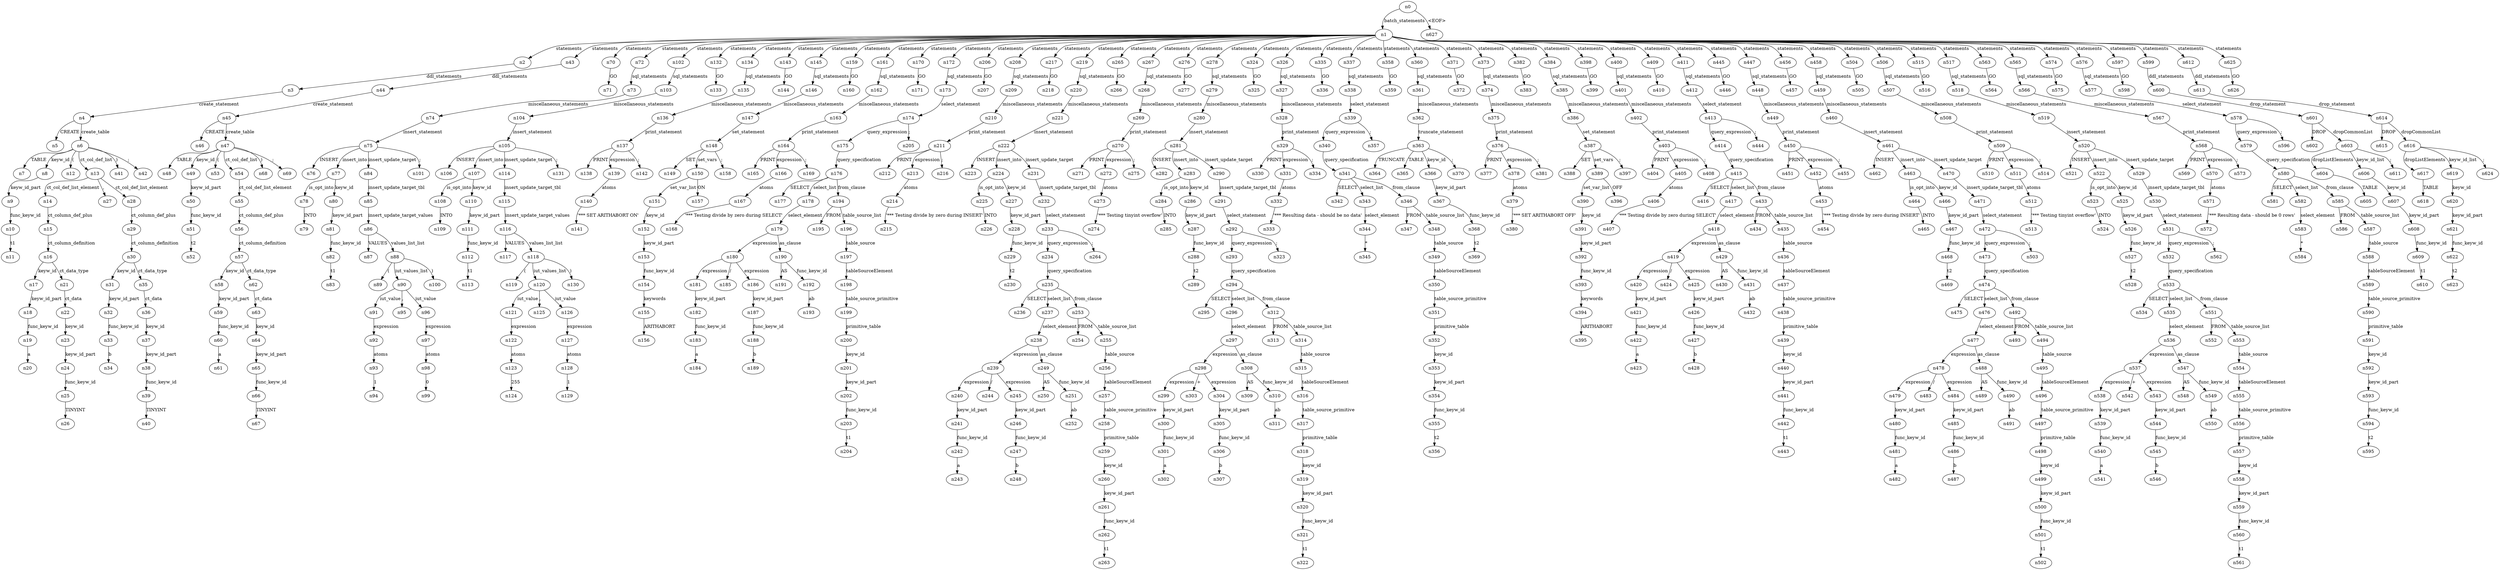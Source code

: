 digraph ParseTree {
  n0 -> n1 [label="batch_statements"];
  n1 -> n2 [label="statements"];
  n2 -> n3 [label="ddl_statements"];
  n3 -> n4 [label="create_statement"];
  n4 -> n5 [label="CREATE"];
  n4 -> n6 [label="create_table"];
  n6 -> n7 [label="TABLE"];
  n6 -> n8 [label="keyw_id"];
  n8 -> n9 [label="keyw_id_part"];
  n9 -> n10 [label="func_keyw_id"];
  n10 -> n11 [label="t1"];
  n6 -> n12 [label="("];
  n6 -> n13 [label="ct_col_def_list"];
  n13 -> n14 [label="ct_col_def_list_element"];
  n14 -> n15 [label="ct_column_def_plus"];
  n15 -> n16 [label="ct_column_definition"];
  n16 -> n17 [label="keyw_id"];
  n17 -> n18 [label="keyw_id_part"];
  n18 -> n19 [label="func_keyw_id"];
  n19 -> n20 [label="a"];
  n16 -> n21 [label="ct_data_type"];
  n21 -> n22 [label="ct_data"];
  n22 -> n23 [label="keyw_id"];
  n23 -> n24 [label="keyw_id_part"];
  n24 -> n25 [label="func_keyw_id"];
  n25 -> n26 [label="TINYINT"];
  n13 -> n27 [label=","];
  n13 -> n28 [label="ct_col_def_list_element"];
  n28 -> n29 [label="ct_column_def_plus"];
  n29 -> n30 [label="ct_column_definition"];
  n30 -> n31 [label="keyw_id"];
  n31 -> n32 [label="keyw_id_part"];
  n32 -> n33 [label="func_keyw_id"];
  n33 -> n34 [label="b"];
  n30 -> n35 [label="ct_data_type"];
  n35 -> n36 [label="ct_data"];
  n36 -> n37 [label="keyw_id"];
  n37 -> n38 [label="keyw_id_part"];
  n38 -> n39 [label="func_keyw_id"];
  n39 -> n40 [label="TINYINT"];
  n6 -> n41 [label=")"];
  n6 -> n42 [label=";"];
  n1 -> n43 [label="statements"];
  n43 -> n44 [label="ddl_statements"];
  n44 -> n45 [label="create_statement"];
  n45 -> n46 [label="CREATE"];
  n45 -> n47 [label="create_table"];
  n47 -> n48 [label="TABLE"];
  n47 -> n49 [label="keyw_id"];
  n49 -> n50 [label="keyw_id_part"];
  n50 -> n51 [label="func_keyw_id"];
  n51 -> n52 [label="t2"];
  n47 -> n53 [label="("];
  n47 -> n54 [label="ct_col_def_list"];
  n54 -> n55 [label="ct_col_def_list_element"];
  n55 -> n56 [label="ct_column_def_plus"];
  n56 -> n57 [label="ct_column_definition"];
  n57 -> n58 [label="keyw_id"];
  n58 -> n59 [label="keyw_id_part"];
  n59 -> n60 [label="func_keyw_id"];
  n60 -> n61 [label="a"];
  n57 -> n62 [label="ct_data_type"];
  n62 -> n63 [label="ct_data"];
  n63 -> n64 [label="keyw_id"];
  n64 -> n65 [label="keyw_id_part"];
  n65 -> n66 [label="func_keyw_id"];
  n66 -> n67 [label="TINYINT"];
  n47 -> n68 [label=")"];
  n47 -> n69 [label=";"];
  n1 -> n70 [label="statements"];
  n70 -> n71 [label="GO"];
  n1 -> n72 [label="statements"];
  n72 -> n73 [label="sql_statements"];
  n73 -> n74 [label="miscellaneous_statements"];
  n74 -> n75 [label="insert_statement"];
  n75 -> n76 [label="INSERT"];
  n75 -> n77 [label="insert_into"];
  n77 -> n78 [label="is_opt_into"];
  n78 -> n79 [label="INTO"];
  n77 -> n80 [label="keyw_id"];
  n80 -> n81 [label="keyw_id_part"];
  n81 -> n82 [label="func_keyw_id"];
  n82 -> n83 [label="t1"];
  n75 -> n84 [label="insert_update_target"];
  n84 -> n85 [label="insert_update_target_tbl"];
  n85 -> n86 [label="insert_update_target_values"];
  n86 -> n87 [label="VALUES"];
  n86 -> n88 [label="values_list_list"];
  n88 -> n89 [label="("];
  n88 -> n90 [label="iut_values_list"];
  n90 -> n91 [label="iut_value"];
  n91 -> n92 [label="expression"];
  n92 -> n93 [label="atoms"];
  n93 -> n94 [label="1"];
  n90 -> n95 [label=","];
  n90 -> n96 [label="iut_value"];
  n96 -> n97 [label="expression"];
  n97 -> n98 [label="atoms"];
  n98 -> n99 [label="0"];
  n88 -> n100 [label=")"];
  n75 -> n101 [label=";"];
  n1 -> n102 [label="statements"];
  n102 -> n103 [label="sql_statements"];
  n103 -> n104 [label="miscellaneous_statements"];
  n104 -> n105 [label="insert_statement"];
  n105 -> n106 [label="INSERT"];
  n105 -> n107 [label="insert_into"];
  n107 -> n108 [label="is_opt_into"];
  n108 -> n109 [label="INTO"];
  n107 -> n110 [label="keyw_id"];
  n110 -> n111 [label="keyw_id_part"];
  n111 -> n112 [label="func_keyw_id"];
  n112 -> n113 [label="t1"];
  n105 -> n114 [label="insert_update_target"];
  n114 -> n115 [label="insert_update_target_tbl"];
  n115 -> n116 [label="insert_update_target_values"];
  n116 -> n117 [label="VALUES"];
  n116 -> n118 [label="values_list_list"];
  n118 -> n119 [label="("];
  n118 -> n120 [label="iut_values_list"];
  n120 -> n121 [label="iut_value"];
  n121 -> n122 [label="expression"];
  n122 -> n123 [label="atoms"];
  n123 -> n124 [label="255"];
  n120 -> n125 [label=","];
  n120 -> n126 [label="iut_value"];
  n126 -> n127 [label="expression"];
  n127 -> n128 [label="atoms"];
  n128 -> n129 [label="1"];
  n118 -> n130 [label=")"];
  n105 -> n131 [label=";"];
  n1 -> n132 [label="statements"];
  n132 -> n133 [label="GO"];
  n1 -> n134 [label="statements"];
  n134 -> n135 [label="sql_statements"];
  n135 -> n136 [label="miscellaneous_statements"];
  n136 -> n137 [label="print_statement"];
  n137 -> n138 [label="PRINT"];
  n137 -> n139 [label="expression"];
  n139 -> n140 [label="atoms"];
  n140 -> n141 [label="'*** SET ARITHABORT ON'"];
  n137 -> n142 [label=";"];
  n1 -> n143 [label="statements"];
  n143 -> n144 [label="GO"];
  n1 -> n145 [label="statements"];
  n145 -> n146 [label="sql_statements"];
  n146 -> n147 [label="miscellaneous_statements"];
  n147 -> n148 [label="set_statement"];
  n148 -> n149 [label="SET"];
  n148 -> n150 [label="set_vars"];
  n150 -> n151 [label="set_var_list"];
  n151 -> n152 [label="keyw_id"];
  n152 -> n153 [label="keyw_id_part"];
  n153 -> n154 [label="func_keyw_id"];
  n154 -> n155 [label="keywords"];
  n155 -> n156 [label="ARITHABORT"];
  n150 -> n157 [label="ON"];
  n148 -> n158 [label=";"];
  n1 -> n159 [label="statements"];
  n159 -> n160 [label="GO"];
  n1 -> n161 [label="statements"];
  n161 -> n162 [label="sql_statements"];
  n162 -> n163 [label="miscellaneous_statements"];
  n163 -> n164 [label="print_statement"];
  n164 -> n165 [label="PRINT"];
  n164 -> n166 [label="expression"];
  n166 -> n167 [label="atoms"];
  n167 -> n168 [label="'*** Testing divide by zero during SELECT'"];
  n164 -> n169 [label=";"];
  n1 -> n170 [label="statements"];
  n170 -> n171 [label="GO"];
  n1 -> n172 [label="statements"];
  n172 -> n173 [label="sql_statements"];
  n173 -> n174 [label="select_statement"];
  n174 -> n175 [label="query_expression"];
  n175 -> n176 [label="query_specification"];
  n176 -> n177 [label="SELECT"];
  n176 -> n178 [label="select_list"];
  n178 -> n179 [label="select_element"];
  n179 -> n180 [label="expression"];
  n180 -> n181 [label="expression"];
  n181 -> n182 [label="keyw_id_part"];
  n182 -> n183 [label="func_keyw_id"];
  n183 -> n184 [label="a"];
  n180 -> n185 [label="/"];
  n180 -> n186 [label="expression"];
  n186 -> n187 [label="keyw_id_part"];
  n187 -> n188 [label="func_keyw_id"];
  n188 -> n189 [label="b"];
  n179 -> n190 [label="as_clause"];
  n190 -> n191 [label="AS"];
  n190 -> n192 [label="func_keyw_id"];
  n192 -> n193 [label="ab"];
  n176 -> n194 [label="from_clause"];
  n194 -> n195 [label="FROM"];
  n194 -> n196 [label="table_source_list"];
  n196 -> n197 [label="table_source"];
  n197 -> n198 [label="tableSourceElement"];
  n198 -> n199 [label="table_source_primitive"];
  n199 -> n200 [label="primitive_table"];
  n200 -> n201 [label="keyw_id"];
  n201 -> n202 [label="keyw_id_part"];
  n202 -> n203 [label="func_keyw_id"];
  n203 -> n204 [label="t1"];
  n174 -> n205 [label=";"];
  n1 -> n206 [label="statements"];
  n206 -> n207 [label="GO"];
  n1 -> n208 [label="statements"];
  n208 -> n209 [label="sql_statements"];
  n209 -> n210 [label="miscellaneous_statements"];
  n210 -> n211 [label="print_statement"];
  n211 -> n212 [label="PRINT"];
  n211 -> n213 [label="expression"];
  n213 -> n214 [label="atoms"];
  n214 -> n215 [label="'*** Testing divide by zero during INSERT'"];
  n211 -> n216 [label=";"];
  n1 -> n217 [label="statements"];
  n217 -> n218 [label="GO"];
  n1 -> n219 [label="statements"];
  n219 -> n220 [label="sql_statements"];
  n220 -> n221 [label="miscellaneous_statements"];
  n221 -> n222 [label="insert_statement"];
  n222 -> n223 [label="INSERT"];
  n222 -> n224 [label="insert_into"];
  n224 -> n225 [label="is_opt_into"];
  n225 -> n226 [label="INTO"];
  n224 -> n227 [label="keyw_id"];
  n227 -> n228 [label="keyw_id_part"];
  n228 -> n229 [label="func_keyw_id"];
  n229 -> n230 [label="t2"];
  n222 -> n231 [label="insert_update_target"];
  n231 -> n232 [label="insert_update_target_tbl"];
  n232 -> n233 [label="select_statement"];
  n233 -> n234 [label="query_expression"];
  n234 -> n235 [label="query_specification"];
  n235 -> n236 [label="SELECT"];
  n235 -> n237 [label="select_list"];
  n237 -> n238 [label="select_element"];
  n238 -> n239 [label="expression"];
  n239 -> n240 [label="expression"];
  n240 -> n241 [label="keyw_id_part"];
  n241 -> n242 [label="func_keyw_id"];
  n242 -> n243 [label="a"];
  n239 -> n244 [label="/"];
  n239 -> n245 [label="expression"];
  n245 -> n246 [label="keyw_id_part"];
  n246 -> n247 [label="func_keyw_id"];
  n247 -> n248 [label="b"];
  n238 -> n249 [label="as_clause"];
  n249 -> n250 [label="AS"];
  n249 -> n251 [label="func_keyw_id"];
  n251 -> n252 [label="ab"];
  n235 -> n253 [label="from_clause"];
  n253 -> n254 [label="FROM"];
  n253 -> n255 [label="table_source_list"];
  n255 -> n256 [label="table_source"];
  n256 -> n257 [label="tableSourceElement"];
  n257 -> n258 [label="table_source_primitive"];
  n258 -> n259 [label="primitive_table"];
  n259 -> n260 [label="keyw_id"];
  n260 -> n261 [label="keyw_id_part"];
  n261 -> n262 [label="func_keyw_id"];
  n262 -> n263 [label="t1"];
  n233 -> n264 [label=";"];
  n1 -> n265 [label="statements"];
  n265 -> n266 [label="GO"];
  n1 -> n267 [label="statements"];
  n267 -> n268 [label="sql_statements"];
  n268 -> n269 [label="miscellaneous_statements"];
  n269 -> n270 [label="print_statement"];
  n270 -> n271 [label="PRINT"];
  n270 -> n272 [label="expression"];
  n272 -> n273 [label="atoms"];
  n273 -> n274 [label="'*** Testing tinyint overflow'"];
  n270 -> n275 [label=";"];
  n1 -> n276 [label="statements"];
  n276 -> n277 [label="GO"];
  n1 -> n278 [label="statements"];
  n278 -> n279 [label="sql_statements"];
  n279 -> n280 [label="miscellaneous_statements"];
  n280 -> n281 [label="insert_statement"];
  n281 -> n282 [label="INSERT"];
  n281 -> n283 [label="insert_into"];
  n283 -> n284 [label="is_opt_into"];
  n284 -> n285 [label="INTO"];
  n283 -> n286 [label="keyw_id"];
  n286 -> n287 [label="keyw_id_part"];
  n287 -> n288 [label="func_keyw_id"];
  n288 -> n289 [label="t2"];
  n281 -> n290 [label="insert_update_target"];
  n290 -> n291 [label="insert_update_target_tbl"];
  n291 -> n292 [label="select_statement"];
  n292 -> n293 [label="query_expression"];
  n293 -> n294 [label="query_specification"];
  n294 -> n295 [label="SELECT"];
  n294 -> n296 [label="select_list"];
  n296 -> n297 [label="select_element"];
  n297 -> n298 [label="expression"];
  n298 -> n299 [label="expression"];
  n299 -> n300 [label="keyw_id_part"];
  n300 -> n301 [label="func_keyw_id"];
  n301 -> n302 [label="a"];
  n298 -> n303 [label="+"];
  n298 -> n304 [label="expression"];
  n304 -> n305 [label="keyw_id_part"];
  n305 -> n306 [label="func_keyw_id"];
  n306 -> n307 [label="b"];
  n297 -> n308 [label="as_clause"];
  n308 -> n309 [label="AS"];
  n308 -> n310 [label="func_keyw_id"];
  n310 -> n311 [label="ab"];
  n294 -> n312 [label="from_clause"];
  n312 -> n313 [label="FROM"];
  n312 -> n314 [label="table_source_list"];
  n314 -> n315 [label="table_source"];
  n315 -> n316 [label="tableSourceElement"];
  n316 -> n317 [label="table_source_primitive"];
  n317 -> n318 [label="primitive_table"];
  n318 -> n319 [label="keyw_id"];
  n319 -> n320 [label="keyw_id_part"];
  n320 -> n321 [label="func_keyw_id"];
  n321 -> n322 [label="t1"];
  n292 -> n323 [label=";"];
  n1 -> n324 [label="statements"];
  n324 -> n325 [label="GO"];
  n1 -> n326 [label="statements"];
  n326 -> n327 [label="sql_statements"];
  n327 -> n328 [label="miscellaneous_statements"];
  n328 -> n329 [label="print_statement"];
  n329 -> n330 [label="PRINT"];
  n329 -> n331 [label="expression"];
  n331 -> n332 [label="atoms"];
  n332 -> n333 [label="'*** Resulting data - should be no data'"];
  n329 -> n334 [label=";"];
  n1 -> n335 [label="statements"];
  n335 -> n336 [label="GO"];
  n1 -> n337 [label="statements"];
  n337 -> n338 [label="sql_statements"];
  n338 -> n339 [label="select_statement"];
  n339 -> n340 [label="query_expression"];
  n340 -> n341 [label="query_specification"];
  n341 -> n342 [label="SELECT"];
  n341 -> n343 [label="select_list"];
  n343 -> n344 [label="select_element"];
  n344 -> n345 [label="*"];
  n341 -> n346 [label="from_clause"];
  n346 -> n347 [label="FROM"];
  n346 -> n348 [label="table_source_list"];
  n348 -> n349 [label="table_source"];
  n349 -> n350 [label="tableSourceElement"];
  n350 -> n351 [label="table_source_primitive"];
  n351 -> n352 [label="primitive_table"];
  n352 -> n353 [label="keyw_id"];
  n353 -> n354 [label="keyw_id_part"];
  n354 -> n355 [label="func_keyw_id"];
  n355 -> n356 [label="t2"];
  n339 -> n357 [label=";"];
  n1 -> n358 [label="statements"];
  n358 -> n359 [label="GO"];
  n1 -> n360 [label="statements"];
  n360 -> n361 [label="sql_statements"];
  n361 -> n362 [label="miscellaneous_statements"];
  n362 -> n363 [label="truncate_statement"];
  n363 -> n364 [label="TRUNCATE"];
  n363 -> n365 [label="TABLE"];
  n363 -> n366 [label="keyw_id"];
  n366 -> n367 [label="keyw_id_part"];
  n367 -> n368 [label="func_keyw_id"];
  n368 -> n369 [label="t2"];
  n363 -> n370 [label=";"];
  n1 -> n371 [label="statements"];
  n371 -> n372 [label="GO"];
  n1 -> n373 [label="statements"];
  n373 -> n374 [label="sql_statements"];
  n374 -> n375 [label="miscellaneous_statements"];
  n375 -> n376 [label="print_statement"];
  n376 -> n377 [label="PRINT"];
  n376 -> n378 [label="expression"];
  n378 -> n379 [label="atoms"];
  n379 -> n380 [label="'*** SET ARITHABORT OFF'"];
  n376 -> n381 [label=";"];
  n1 -> n382 [label="statements"];
  n382 -> n383 [label="GO"];
  n1 -> n384 [label="statements"];
  n384 -> n385 [label="sql_statements"];
  n385 -> n386 [label="miscellaneous_statements"];
  n386 -> n387 [label="set_statement"];
  n387 -> n388 [label="SET"];
  n387 -> n389 [label="set_vars"];
  n389 -> n390 [label="set_var_list"];
  n390 -> n391 [label="keyw_id"];
  n391 -> n392 [label="keyw_id_part"];
  n392 -> n393 [label="func_keyw_id"];
  n393 -> n394 [label="keywords"];
  n394 -> n395 [label="ARITHABORT"];
  n389 -> n396 [label="OFF"];
  n387 -> n397 [label=";"];
  n1 -> n398 [label="statements"];
  n398 -> n399 [label="GO"];
  n1 -> n400 [label="statements"];
  n400 -> n401 [label="sql_statements"];
  n401 -> n402 [label="miscellaneous_statements"];
  n402 -> n403 [label="print_statement"];
  n403 -> n404 [label="PRINT"];
  n403 -> n405 [label="expression"];
  n405 -> n406 [label="atoms"];
  n406 -> n407 [label="'*** Testing divide by zero during SELECT'"];
  n403 -> n408 [label=";"];
  n1 -> n409 [label="statements"];
  n409 -> n410 [label="GO"];
  n1 -> n411 [label="statements"];
  n411 -> n412 [label="sql_statements"];
  n412 -> n413 [label="select_statement"];
  n413 -> n414 [label="query_expression"];
  n414 -> n415 [label="query_specification"];
  n415 -> n416 [label="SELECT"];
  n415 -> n417 [label="select_list"];
  n417 -> n418 [label="select_element"];
  n418 -> n419 [label="expression"];
  n419 -> n420 [label="expression"];
  n420 -> n421 [label="keyw_id_part"];
  n421 -> n422 [label="func_keyw_id"];
  n422 -> n423 [label="a"];
  n419 -> n424 [label="/"];
  n419 -> n425 [label="expression"];
  n425 -> n426 [label="keyw_id_part"];
  n426 -> n427 [label="func_keyw_id"];
  n427 -> n428 [label="b"];
  n418 -> n429 [label="as_clause"];
  n429 -> n430 [label="AS"];
  n429 -> n431 [label="func_keyw_id"];
  n431 -> n432 [label="ab"];
  n415 -> n433 [label="from_clause"];
  n433 -> n434 [label="FROM"];
  n433 -> n435 [label="table_source_list"];
  n435 -> n436 [label="table_source"];
  n436 -> n437 [label="tableSourceElement"];
  n437 -> n438 [label="table_source_primitive"];
  n438 -> n439 [label="primitive_table"];
  n439 -> n440 [label="keyw_id"];
  n440 -> n441 [label="keyw_id_part"];
  n441 -> n442 [label="func_keyw_id"];
  n442 -> n443 [label="t1"];
  n413 -> n444 [label=";"];
  n1 -> n445 [label="statements"];
  n445 -> n446 [label="GO"];
  n1 -> n447 [label="statements"];
  n447 -> n448 [label="sql_statements"];
  n448 -> n449 [label="miscellaneous_statements"];
  n449 -> n450 [label="print_statement"];
  n450 -> n451 [label="PRINT"];
  n450 -> n452 [label="expression"];
  n452 -> n453 [label="atoms"];
  n453 -> n454 [label="'*** Testing divide by zero during INSERT'"];
  n450 -> n455 [label=";"];
  n1 -> n456 [label="statements"];
  n456 -> n457 [label="GO"];
  n1 -> n458 [label="statements"];
  n458 -> n459 [label="sql_statements"];
  n459 -> n460 [label="miscellaneous_statements"];
  n460 -> n461 [label="insert_statement"];
  n461 -> n462 [label="INSERT"];
  n461 -> n463 [label="insert_into"];
  n463 -> n464 [label="is_opt_into"];
  n464 -> n465 [label="INTO"];
  n463 -> n466 [label="keyw_id"];
  n466 -> n467 [label="keyw_id_part"];
  n467 -> n468 [label="func_keyw_id"];
  n468 -> n469 [label="t2"];
  n461 -> n470 [label="insert_update_target"];
  n470 -> n471 [label="insert_update_target_tbl"];
  n471 -> n472 [label="select_statement"];
  n472 -> n473 [label="query_expression"];
  n473 -> n474 [label="query_specification"];
  n474 -> n475 [label="SELECT"];
  n474 -> n476 [label="select_list"];
  n476 -> n477 [label="select_element"];
  n477 -> n478 [label="expression"];
  n478 -> n479 [label="expression"];
  n479 -> n480 [label="keyw_id_part"];
  n480 -> n481 [label="func_keyw_id"];
  n481 -> n482 [label="a"];
  n478 -> n483 [label="/"];
  n478 -> n484 [label="expression"];
  n484 -> n485 [label="keyw_id_part"];
  n485 -> n486 [label="func_keyw_id"];
  n486 -> n487 [label="b"];
  n477 -> n488 [label="as_clause"];
  n488 -> n489 [label="AS"];
  n488 -> n490 [label="func_keyw_id"];
  n490 -> n491 [label="ab"];
  n474 -> n492 [label="from_clause"];
  n492 -> n493 [label="FROM"];
  n492 -> n494 [label="table_source_list"];
  n494 -> n495 [label="table_source"];
  n495 -> n496 [label="tableSourceElement"];
  n496 -> n497 [label="table_source_primitive"];
  n497 -> n498 [label="primitive_table"];
  n498 -> n499 [label="keyw_id"];
  n499 -> n500 [label="keyw_id_part"];
  n500 -> n501 [label="func_keyw_id"];
  n501 -> n502 [label="t1"];
  n472 -> n503 [label=";"];
  n1 -> n504 [label="statements"];
  n504 -> n505 [label="GO"];
  n1 -> n506 [label="statements"];
  n506 -> n507 [label="sql_statements"];
  n507 -> n508 [label="miscellaneous_statements"];
  n508 -> n509 [label="print_statement"];
  n509 -> n510 [label="PRINT"];
  n509 -> n511 [label="expression"];
  n511 -> n512 [label="atoms"];
  n512 -> n513 [label="'*** Testing tinyint overflow'"];
  n509 -> n514 [label=";"];
  n1 -> n515 [label="statements"];
  n515 -> n516 [label="GO"];
  n1 -> n517 [label="statements"];
  n517 -> n518 [label="sql_statements"];
  n518 -> n519 [label="miscellaneous_statements"];
  n519 -> n520 [label="insert_statement"];
  n520 -> n521 [label="INSERT"];
  n520 -> n522 [label="insert_into"];
  n522 -> n523 [label="is_opt_into"];
  n523 -> n524 [label="INTO"];
  n522 -> n525 [label="keyw_id"];
  n525 -> n526 [label="keyw_id_part"];
  n526 -> n527 [label="func_keyw_id"];
  n527 -> n528 [label="t2"];
  n520 -> n529 [label="insert_update_target"];
  n529 -> n530 [label="insert_update_target_tbl"];
  n530 -> n531 [label="select_statement"];
  n531 -> n532 [label="query_expression"];
  n532 -> n533 [label="query_specification"];
  n533 -> n534 [label="SELECT"];
  n533 -> n535 [label="select_list"];
  n535 -> n536 [label="select_element"];
  n536 -> n537 [label="expression"];
  n537 -> n538 [label="expression"];
  n538 -> n539 [label="keyw_id_part"];
  n539 -> n540 [label="func_keyw_id"];
  n540 -> n541 [label="a"];
  n537 -> n542 [label="+"];
  n537 -> n543 [label="expression"];
  n543 -> n544 [label="keyw_id_part"];
  n544 -> n545 [label="func_keyw_id"];
  n545 -> n546 [label="b"];
  n536 -> n547 [label="as_clause"];
  n547 -> n548 [label="AS"];
  n547 -> n549 [label="func_keyw_id"];
  n549 -> n550 [label="ab"];
  n533 -> n551 [label="from_clause"];
  n551 -> n552 [label="FROM"];
  n551 -> n553 [label="table_source_list"];
  n553 -> n554 [label="table_source"];
  n554 -> n555 [label="tableSourceElement"];
  n555 -> n556 [label="table_source_primitive"];
  n556 -> n557 [label="primitive_table"];
  n557 -> n558 [label="keyw_id"];
  n558 -> n559 [label="keyw_id_part"];
  n559 -> n560 [label="func_keyw_id"];
  n560 -> n561 [label="t1"];
  n531 -> n562 [label=";"];
  n1 -> n563 [label="statements"];
  n563 -> n564 [label="GO"];
  n1 -> n565 [label="statements"];
  n565 -> n566 [label="sql_statements"];
  n566 -> n567 [label="miscellaneous_statements"];
  n567 -> n568 [label="print_statement"];
  n568 -> n569 [label="PRINT"];
  n568 -> n570 [label="expression"];
  n570 -> n571 [label="atoms"];
  n571 -> n572 [label="'*** Resulting data - should be 0 rows'"];
  n568 -> n573 [label=";"];
  n1 -> n574 [label="statements"];
  n574 -> n575 [label="GO"];
  n1 -> n576 [label="statements"];
  n576 -> n577 [label="sql_statements"];
  n577 -> n578 [label="select_statement"];
  n578 -> n579 [label="query_expression"];
  n579 -> n580 [label="query_specification"];
  n580 -> n581 [label="SELECT"];
  n580 -> n582 [label="select_list"];
  n582 -> n583 [label="select_element"];
  n583 -> n584 [label="*"];
  n580 -> n585 [label="from_clause"];
  n585 -> n586 [label="FROM"];
  n585 -> n587 [label="table_source_list"];
  n587 -> n588 [label="table_source"];
  n588 -> n589 [label="tableSourceElement"];
  n589 -> n590 [label="table_source_primitive"];
  n590 -> n591 [label="primitive_table"];
  n591 -> n592 [label="keyw_id"];
  n592 -> n593 [label="keyw_id_part"];
  n593 -> n594 [label="func_keyw_id"];
  n594 -> n595 [label="t2"];
  n578 -> n596 [label=";"];
  n1 -> n597 [label="statements"];
  n597 -> n598 [label="GO"];
  n1 -> n599 [label="statements"];
  n599 -> n600 [label="ddl_statements"];
  n600 -> n601 [label="drop_statement"];
  n601 -> n602 [label="DROP"];
  n601 -> n603 [label="dropCommonList"];
  n603 -> n604 [label="dropListElements"];
  n604 -> n605 [label="TABLE"];
  n603 -> n606 [label="keyw_id_list"];
  n606 -> n607 [label="keyw_id"];
  n607 -> n608 [label="keyw_id_part"];
  n608 -> n609 [label="func_keyw_id"];
  n609 -> n610 [label="t1"];
  n603 -> n611 [label=";"];
  n1 -> n612 [label="statements"];
  n612 -> n613 [label="ddl_statements"];
  n613 -> n614 [label="drop_statement"];
  n614 -> n615 [label="DROP"];
  n614 -> n616 [label="dropCommonList"];
  n616 -> n617 [label="dropListElements"];
  n617 -> n618 [label="TABLE"];
  n616 -> n619 [label="keyw_id_list"];
  n619 -> n620 [label="keyw_id"];
  n620 -> n621 [label="keyw_id_part"];
  n621 -> n622 [label="func_keyw_id"];
  n622 -> n623 [label="t2"];
  n616 -> n624 [label=";"];
  n1 -> n625 [label="statements"];
  n625 -> n626 [label="GO"];
  n0 -> n627 [label="<EOF>"];
}